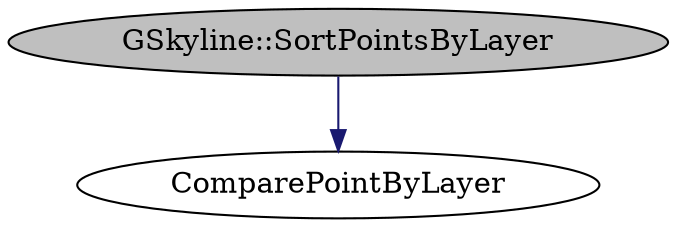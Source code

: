 digraph "GSkyline::SortPointsByLayer"
{
  Node1 [label="GSkyline::SortPointsByLayer",height=0.2,width=0.4,color="black", fillcolor="grey75", style="filled" fontcolor="black"];
  Node1 -> Node2 [color="midnightblue",fontsize="10",style="solid",fontname="Helvetica"];
  Node2 [label="ComparePointByLayer",height=0.2,width=0.4,color="black", fillcolor="white", style="filled",URL="$GSkyline_8cpp.html#a4d533d77c87666cd6c5fbdc1e4b15254"];
}
